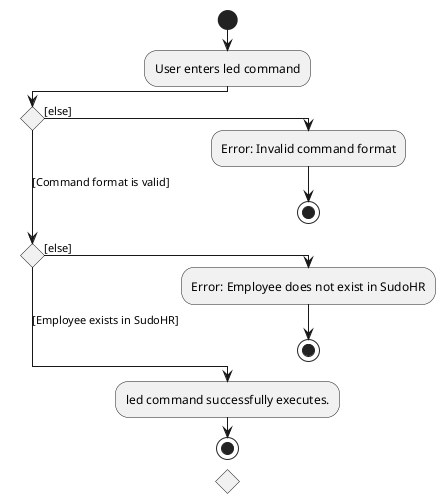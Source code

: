 
@startuml
!pragma useVerticalIf on
start
:User enters led command;
if () then ([else])
  :Error: Invalid command format;
  stop
([Command format is valid])elseif () then ([else])
  :Error: Employee does not exist in SudoHR;
   stop
 else ([Employee exists in SudoHR])
  :led command successfully executes.;
stop

@enduml
